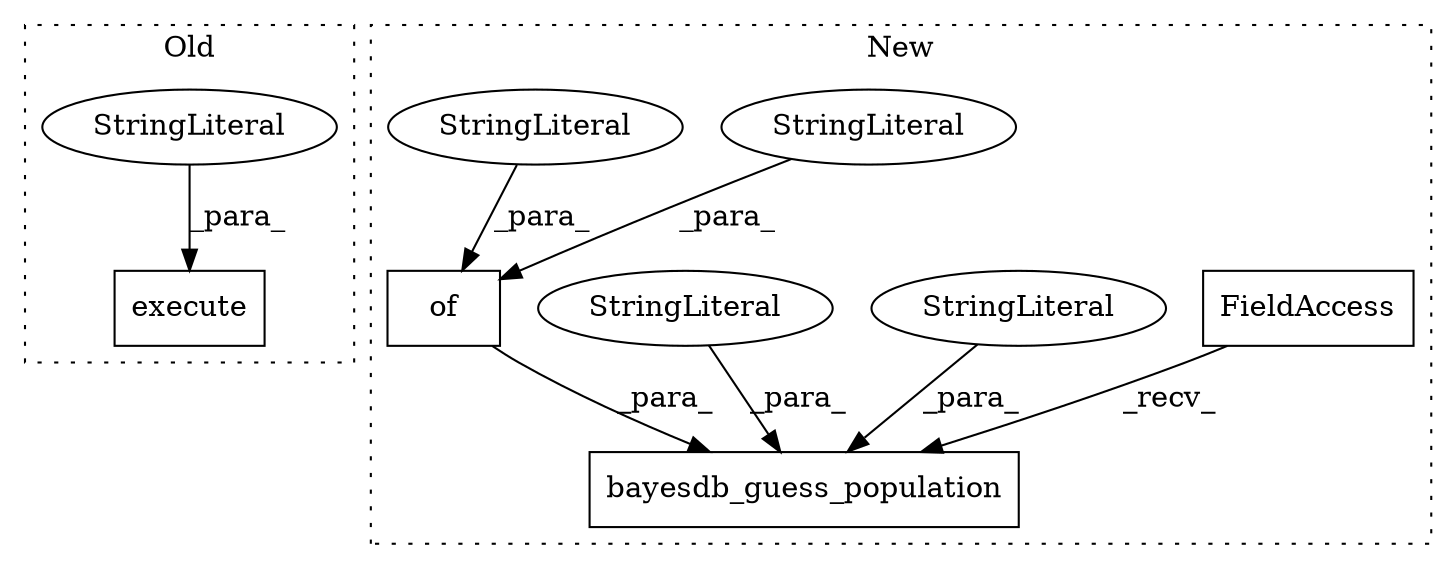 digraph G {
subgraph cluster0 {
1 [label="execute" a="32" s="38956,39124" l="8,1" shape="box"];
4 [label="StringLiteral" a="45" s="38964" l="160" shape="ellipse"];
label = "Old";
style="dotted";
}
subgraph cluster1 {
2 [label="bayesdb_guess_population" a="32" s="38968,39051" l="25,1" shape="box"];
3 [label="FieldAccess" a="22" s="38952" l="15" shape="box"];
5 [label="StringLiteral" a="45" s="38997" l="4" shape="ellipse"];
6 [label="StringLiteral" a="45" s="39002" l="4" shape="ellipse"];
7 [label="of" a="32" s="39011,39050" l="3,1" shape="box"];
8 [label="StringLiteral" a="45" s="39032" l="6" shape="ellipse"];
9 [label="StringLiteral" a="45" s="39039" l="11" shape="ellipse"];
label = "New";
style="dotted";
}
3 -> 2 [label="_recv_"];
4 -> 1 [label="_para_"];
5 -> 2 [label="_para_"];
6 -> 2 [label="_para_"];
7 -> 2 [label="_para_"];
8 -> 7 [label="_para_"];
9 -> 7 [label="_para_"];
}